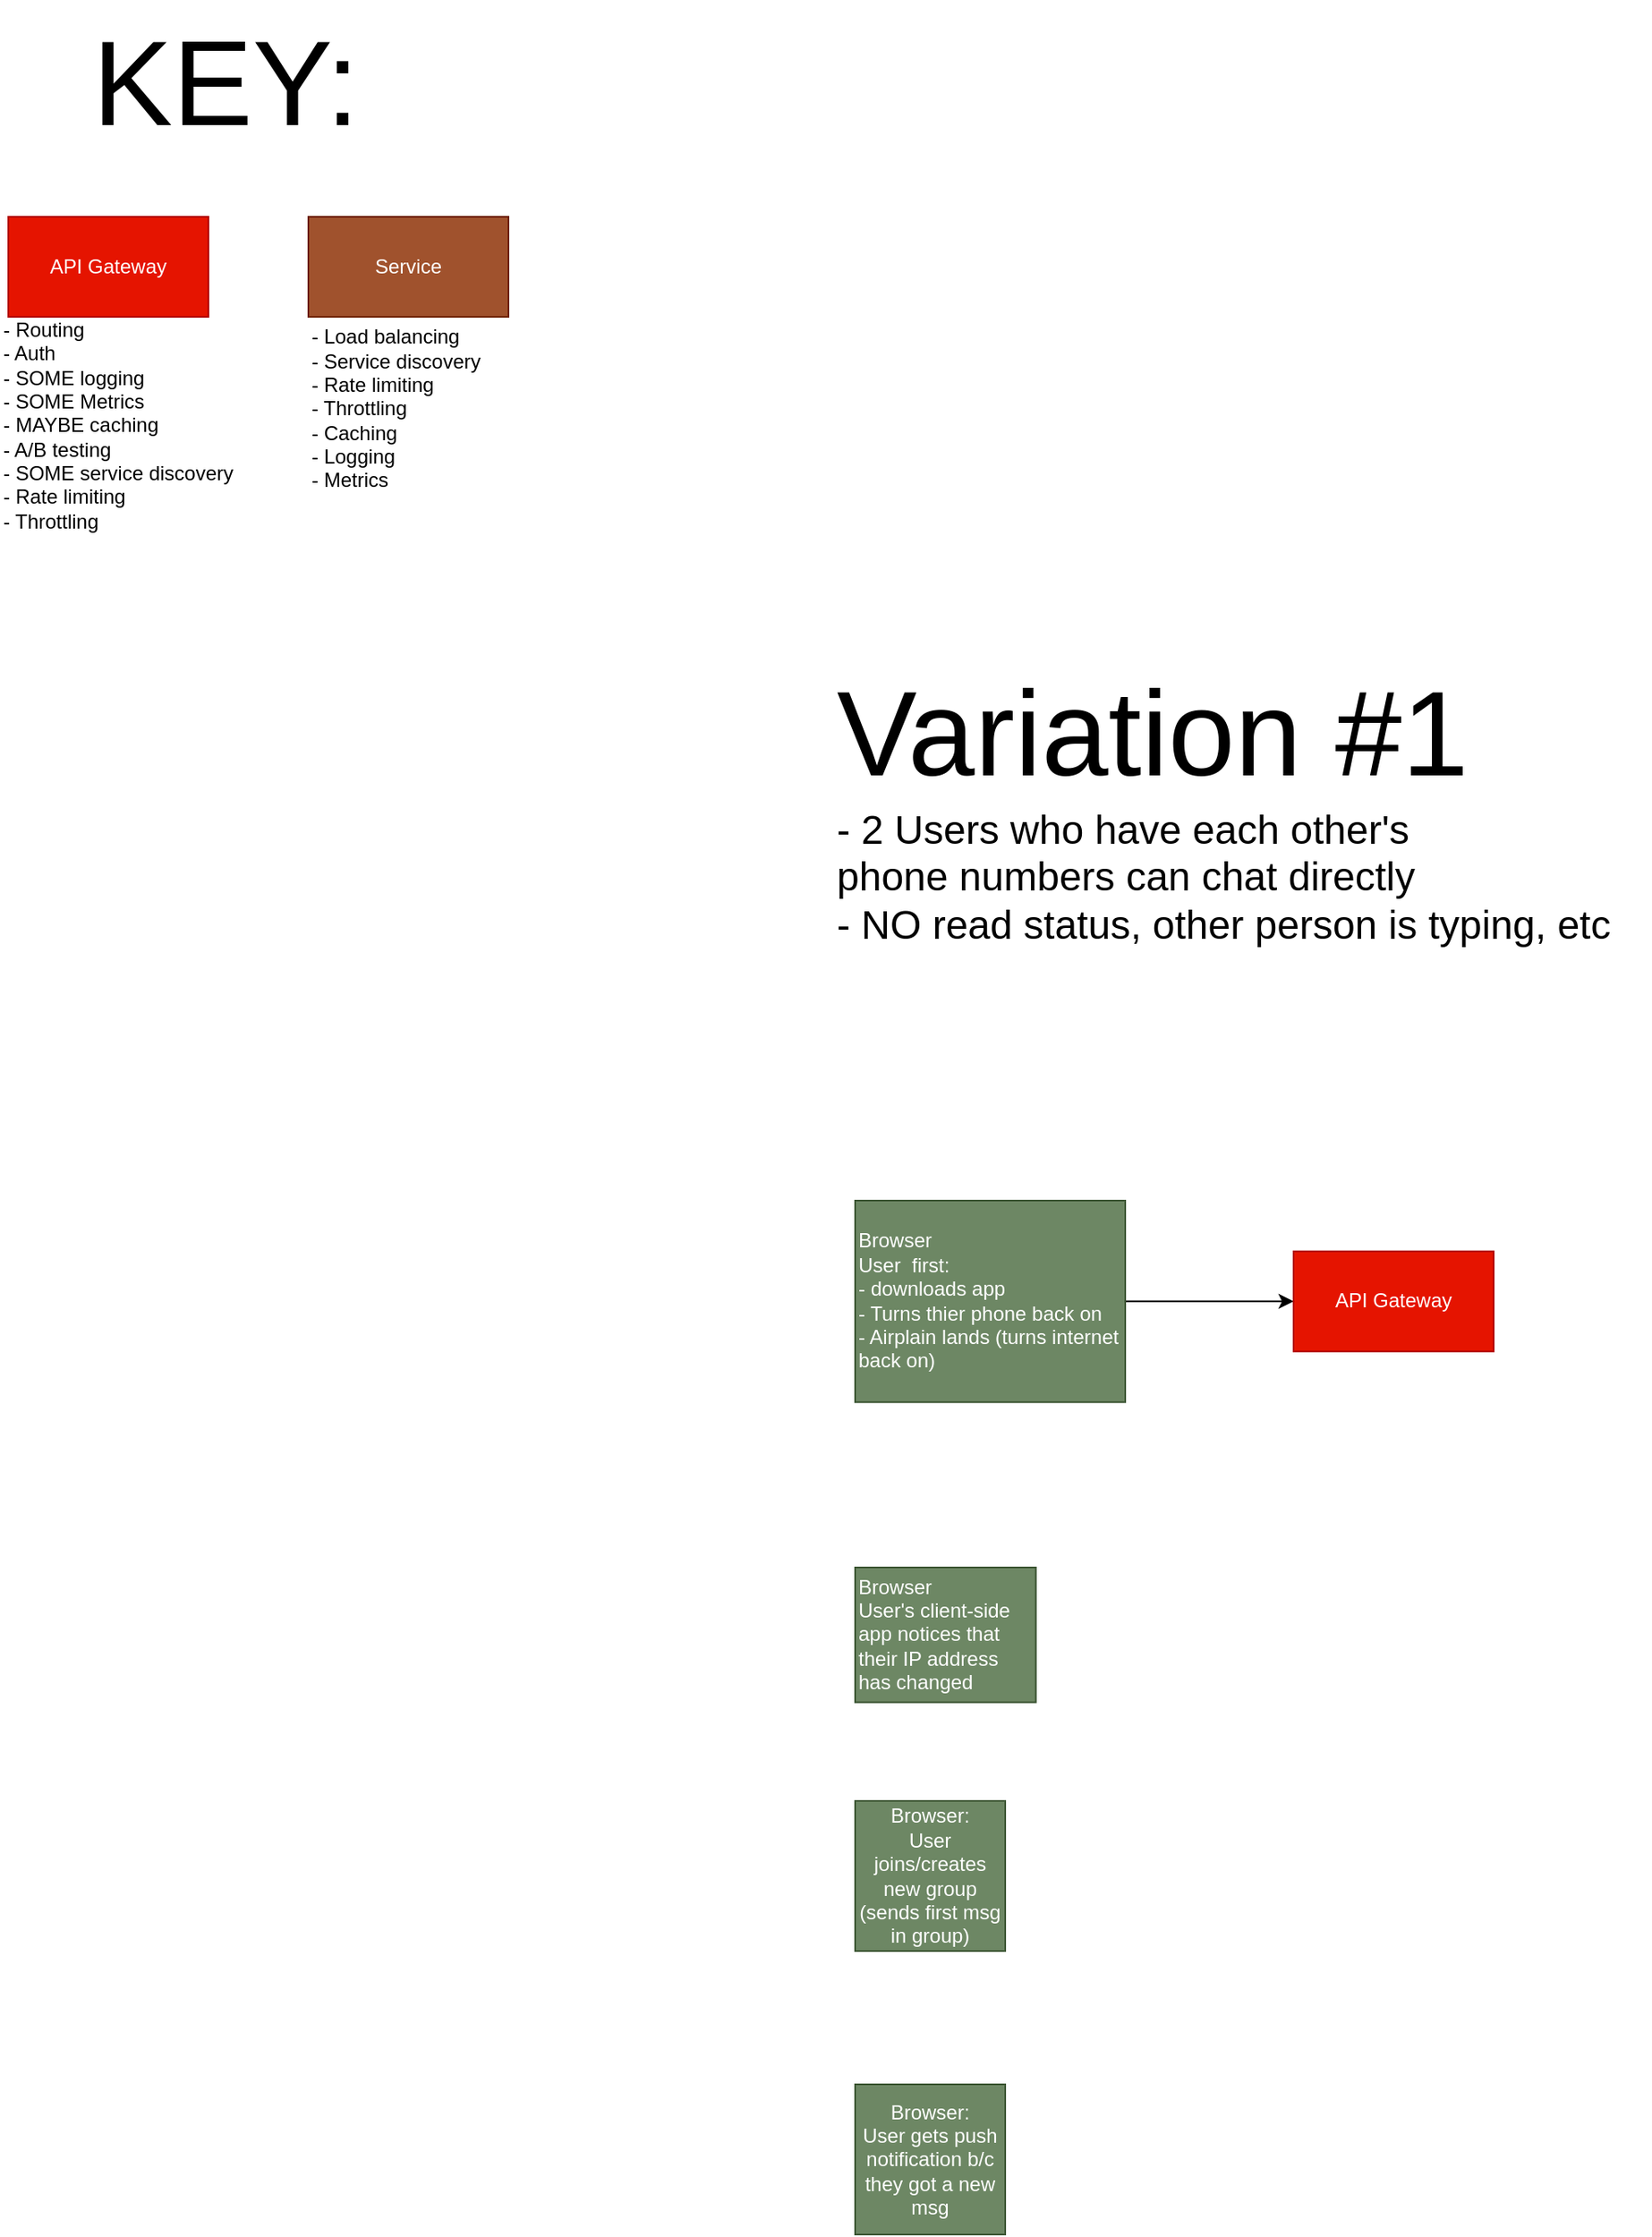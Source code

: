 <mxfile version="22.1.7" type="github">
  <diagram name="Page-1" id="QK14kRCSA45E_pS3DSbU">
    <mxGraphModel dx="1997" dy="1703" grid="1" gridSize="10" guides="1" tooltips="1" connect="1" arrows="1" fold="1" page="1" pageScale="1" pageWidth="850" pageHeight="1100" math="0" shadow="0">
      <root>
        <mxCell id="0" />
        <mxCell id="1" parent="0" />
        <mxCell id="qVbiOAFu_IZisVz8Lyja-1" value="&lt;font style=&quot;font-size: 72px;&quot;&gt;Variation #1&lt;/font&gt;&lt;font style=&quot;font-size: 24px;&quot;&gt;&lt;br&gt;- 2 Users who have each other&#39;s&lt;br&gt;&lt;/font&gt;&lt;div&gt;&lt;font style=&quot;font-size: 24px;&quot;&gt;phone numbers can chat directly&lt;/font&gt;&lt;/div&gt;&lt;font style=&quot;font-size: 24px;&quot;&gt;- NO read status, other person is typing, etc&lt;br&gt;&lt;/font&gt;" style="text;html=1;align=left;verticalAlign=middle;resizable=0;points=[];autosize=1;strokeColor=none;fillColor=none;" vertex="1" parent="1">
          <mxGeometry x="-5" y="38" width="490" height="190" as="geometry" />
        </mxCell>
        <mxCell id="qVbiOAFu_IZisVz8Lyja-9" value="" style="edgeStyle=orthogonalEdgeStyle;rounded=0;orthogonalLoop=1;jettySize=auto;html=1;" edge="1" parent="1" source="qVbiOAFu_IZisVz8Lyja-3" target="qVbiOAFu_IZisVz8Lyja-8">
          <mxGeometry relative="1" as="geometry" />
        </mxCell>
        <mxCell id="qVbiOAFu_IZisVz8Lyja-3" value="&lt;div align=&quot;left&quot;&gt;Browser&lt;br&gt;User&amp;nbsp; first:&lt;br&gt; - downloads app&lt;/div&gt;&lt;div align=&quot;left&quot;&gt;- Turns thier phone back on&lt;br&gt;- Airplain lands (turns internet back on)&lt;/div&gt;" style="whiteSpace=wrap;html=1;aspect=fixed;fillColor=#6d8764;fontColor=#ffffff;strokeColor=#3A5431;align=left;" vertex="1" parent="1">
          <mxGeometry x="8" y="370" width="162" height="120.84" as="geometry" />
        </mxCell>
        <mxCell id="qVbiOAFu_IZisVz8Lyja-4" value="&lt;div&gt;Browser:&lt;/div&gt;&lt;div&gt;User joins/creates new group&lt;br&gt;(sends first msg in group)&lt;br&gt;&lt;/div&gt;" style="whiteSpace=wrap;html=1;aspect=fixed;fillColor=#6d8764;fontColor=#ffffff;strokeColor=#3A5431;" vertex="1" parent="1">
          <mxGeometry x="8" y="730" width="90" height="90" as="geometry" />
        </mxCell>
        <mxCell id="qVbiOAFu_IZisVz8Lyja-6" value="&lt;div align=&quot;left&quot;&gt;Browser&lt;br&gt;User&#39;s client-side app notices that their IP address has changed&lt;br&gt;&lt;/div&gt;" style="whiteSpace=wrap;html=1;aspect=fixed;fillColor=#6d8764;fontColor=#ffffff;strokeColor=#3A5431;align=left;" vertex="1" parent="1">
          <mxGeometry x="8" y="590" width="108.38" height="80.84" as="geometry" />
        </mxCell>
        <mxCell id="qVbiOAFu_IZisVz8Lyja-7" value="&lt;div&gt;Browser:&lt;/div&gt;&lt;div&gt;User gets push notification b/c they got a new msg&lt;br&gt;&lt;/div&gt;" style="whiteSpace=wrap;html=1;aspect=fixed;fillColor=#6d8764;fontColor=#ffffff;strokeColor=#3A5431;" vertex="1" parent="1">
          <mxGeometry x="8" y="900" width="90" height="90" as="geometry" />
        </mxCell>
        <mxCell id="qVbiOAFu_IZisVz8Lyja-8" value="&lt;div align=&quot;center&quot;&gt;API Gateway&lt;br&gt;&lt;/div&gt;" style="whiteSpace=wrap;html=1;align=center;fillColor=#e51400;strokeColor=#B20000;fontColor=#ffffff;" vertex="1" parent="1">
          <mxGeometry x="271" y="400.42" width="120" height="60" as="geometry" />
        </mxCell>
        <mxCell id="qVbiOAFu_IZisVz8Lyja-10" value="&lt;div align=&quot;center&quot;&gt;API Gateway&lt;br&gt;&lt;/div&gt;" style="whiteSpace=wrap;html=1;align=center;fillColor=#e51400;strokeColor=#B20000;fontColor=#ffffff;" vertex="1" parent="1">
          <mxGeometry x="-500" y="-220.0" width="120" height="60" as="geometry" />
        </mxCell>
        <mxCell id="qVbiOAFu_IZisVz8Lyja-11" value="&lt;div align=&quot;center&quot;&gt;Service&lt;br&gt;&lt;/div&gt;" style="whiteSpace=wrap;html=1;align=center;fillColor=#a0522d;strokeColor=#6D1F00;fontColor=#ffffff;" vertex="1" parent="1">
          <mxGeometry x="-320" y="-220.0" width="120" height="60" as="geometry" />
        </mxCell>
        <mxCell id="qVbiOAFu_IZisVz8Lyja-12" value="&lt;font style=&quot;font-size: 72px;&quot;&gt;KEY:&lt;/font&gt;" style="text;html=1;align=center;verticalAlign=middle;resizable=0;points=[];autosize=1;strokeColor=none;fillColor=none;" vertex="1" parent="1">
          <mxGeometry x="-460" y="-350" width="180" height="100" as="geometry" />
        </mxCell>
        <mxCell id="qVbiOAFu_IZisVz8Lyja-13" value="&lt;div align=&quot;left&quot;&gt;- Routing&lt;/div&gt;&lt;div align=&quot;left&quot;&gt;- Auth&lt;/div&gt;&lt;div align=&quot;left&quot;&gt;- SOME logging&lt;/div&gt;&lt;div align=&quot;left&quot;&gt;- SOME Metrics&lt;br&gt;&lt;/div&gt;&lt;div align=&quot;left&quot;&gt;- MAYBE caching&lt;/div&gt;&lt;div align=&quot;left&quot;&gt;- A/B testing&lt;/div&gt;&lt;div align=&quot;left&quot;&gt;- SOME service discovery&lt;/div&gt;&lt;div align=&quot;left&quot;&gt;- Rate limiting&lt;/div&gt;&lt;div align=&quot;left&quot;&gt;- Throttling&lt;br&gt;&lt;/div&gt;" style="text;html=1;align=left;verticalAlign=middle;resizable=0;points=[];autosize=1;strokeColor=none;fillColor=none;" vertex="1" parent="1">
          <mxGeometry x="-505" y="-165" width="160" height="140" as="geometry" />
        </mxCell>
        <mxCell id="qVbiOAFu_IZisVz8Lyja-14" value="&lt;div align=&quot;left&quot;&gt;- Load balancing&lt;/div&gt;&lt;div align=&quot;left&quot;&gt;- Service discovery&lt;/div&gt;&lt;div align=&quot;left&quot;&gt;- Rate limiting&lt;/div&gt;&lt;div align=&quot;left&quot;&gt;- Throttling&lt;/div&gt;&lt;div align=&quot;left&quot;&gt;- Caching&lt;/div&gt;&lt;div align=&quot;left&quot;&gt;- Logging&lt;/div&gt;&lt;div align=&quot;left&quot;&gt;- Metrics&lt;br&gt;&lt;/div&gt;" style="text;html=1;align=left;verticalAlign=middle;resizable=0;points=[];autosize=1;strokeColor=none;fillColor=none;" vertex="1" parent="1">
          <mxGeometry x="-320" y="-160" width="120" height="110" as="geometry" />
        </mxCell>
      </root>
    </mxGraphModel>
  </diagram>
</mxfile>
